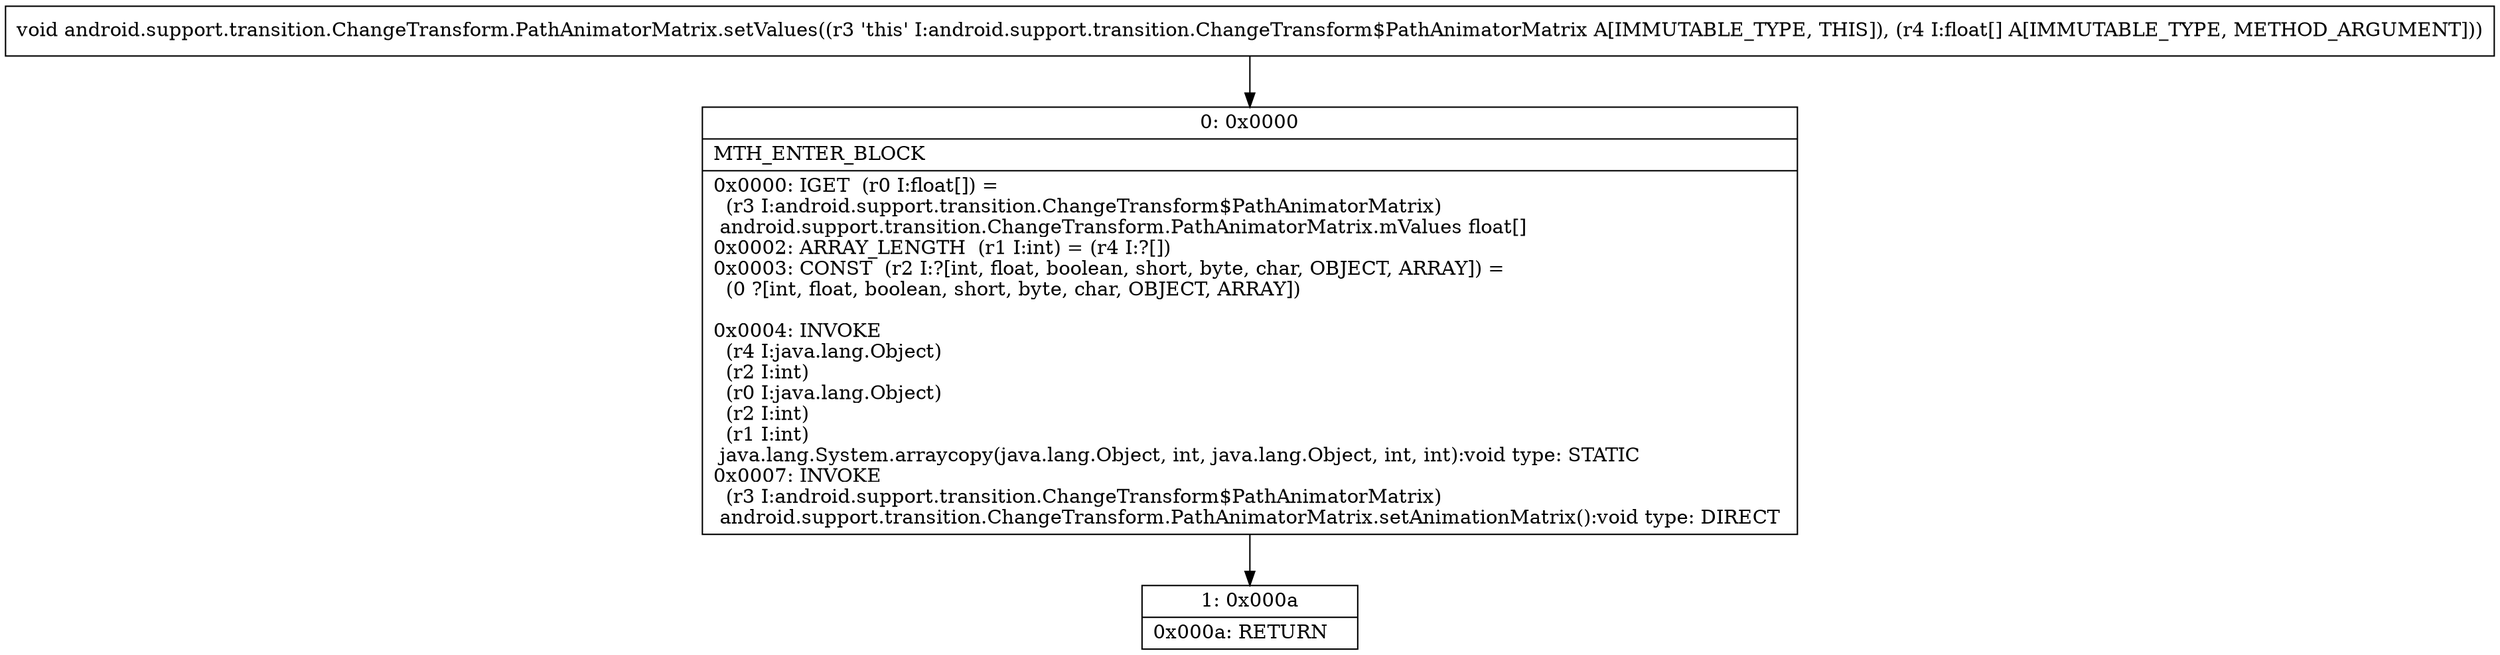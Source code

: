 digraph "CFG forandroid.support.transition.ChangeTransform.PathAnimatorMatrix.setValues([F)V" {
Node_0 [shape=record,label="{0\:\ 0x0000|MTH_ENTER_BLOCK\l|0x0000: IGET  (r0 I:float[]) = \l  (r3 I:android.support.transition.ChangeTransform$PathAnimatorMatrix)\l android.support.transition.ChangeTransform.PathAnimatorMatrix.mValues float[] \l0x0002: ARRAY_LENGTH  (r1 I:int) = (r4 I:?[]) \l0x0003: CONST  (r2 I:?[int, float, boolean, short, byte, char, OBJECT, ARRAY]) = \l  (0 ?[int, float, boolean, short, byte, char, OBJECT, ARRAY])\l \l0x0004: INVOKE  \l  (r4 I:java.lang.Object)\l  (r2 I:int)\l  (r0 I:java.lang.Object)\l  (r2 I:int)\l  (r1 I:int)\l java.lang.System.arraycopy(java.lang.Object, int, java.lang.Object, int, int):void type: STATIC \l0x0007: INVOKE  \l  (r3 I:android.support.transition.ChangeTransform$PathAnimatorMatrix)\l android.support.transition.ChangeTransform.PathAnimatorMatrix.setAnimationMatrix():void type: DIRECT \l}"];
Node_1 [shape=record,label="{1\:\ 0x000a|0x000a: RETURN   \l}"];
MethodNode[shape=record,label="{void android.support.transition.ChangeTransform.PathAnimatorMatrix.setValues((r3 'this' I:android.support.transition.ChangeTransform$PathAnimatorMatrix A[IMMUTABLE_TYPE, THIS]), (r4 I:float[] A[IMMUTABLE_TYPE, METHOD_ARGUMENT])) }"];
MethodNode -> Node_0;
Node_0 -> Node_1;
}

